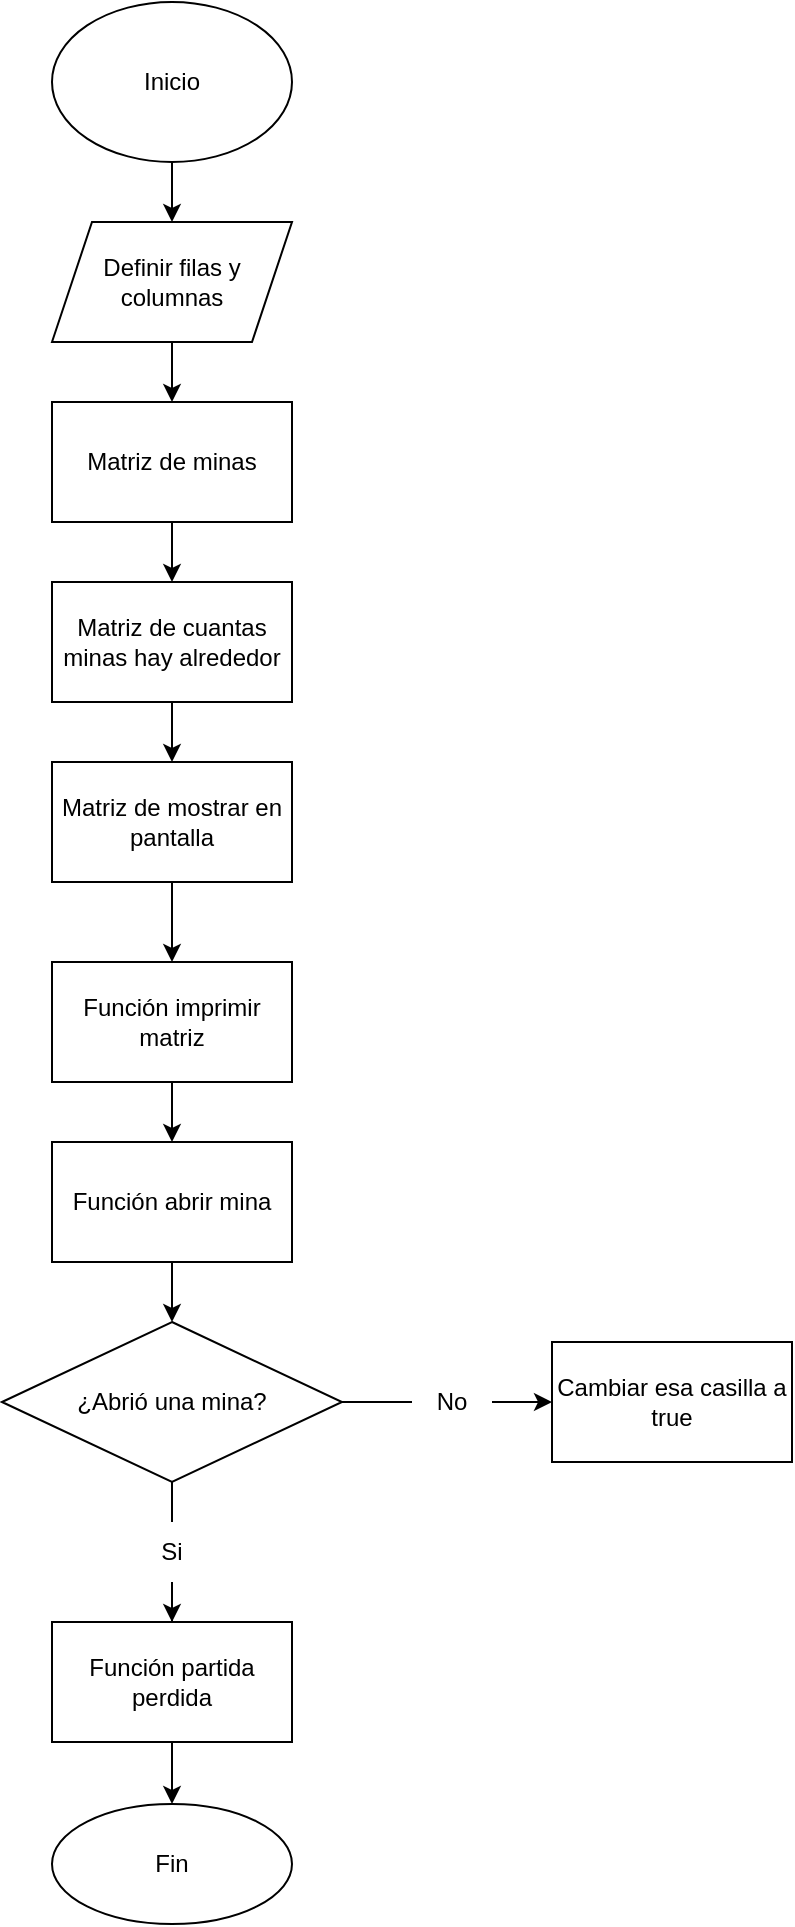 <mxfile version="18.1.3" type="github">
  <diagram id="o6jvTex81GfenW0hnCaR" name="Programa principal">
    <mxGraphModel dx="866" dy="465" grid="1" gridSize="10" guides="1" tooltips="1" connect="1" arrows="1" fold="1" page="1" pageScale="1" pageWidth="1169" pageHeight="827" math="0" shadow="0">
      <root>
        <mxCell id="0" />
        <mxCell id="1" parent="0" />
        <mxCell id="arpzfeqfdPad3zNw-hGP-3" value="" style="edgeStyle=orthogonalEdgeStyle;rounded=0;orthogonalLoop=1;jettySize=auto;html=1;" parent="1" source="arpzfeqfdPad3zNw-hGP-1" target="arpzfeqfdPad3zNw-hGP-2" edge="1">
          <mxGeometry relative="1" as="geometry" />
        </mxCell>
        <mxCell id="arpzfeqfdPad3zNw-hGP-1" value="Inicio" style="ellipse;whiteSpace=wrap;html=1;" parent="1" vertex="1">
          <mxGeometry x="350" y="280" width="120" height="80" as="geometry" />
        </mxCell>
        <mxCell id="arpzfeqfdPad3zNw-hGP-5" value="" style="edgeStyle=orthogonalEdgeStyle;rounded=0;orthogonalLoop=1;jettySize=auto;html=1;" parent="1" source="arpzfeqfdPad3zNw-hGP-2" target="arpzfeqfdPad3zNw-hGP-4" edge="1">
          <mxGeometry relative="1" as="geometry" />
        </mxCell>
        <mxCell id="arpzfeqfdPad3zNw-hGP-2" value="Definir filas y columnas" style="shape=parallelogram;perimeter=parallelogramPerimeter;whiteSpace=wrap;html=1;fixedSize=1;" parent="1" vertex="1">
          <mxGeometry x="350" y="390" width="120" height="60" as="geometry" />
        </mxCell>
        <mxCell id="x7YQmbPDGNPO8EsBWRgd-2" value="" style="edgeStyle=orthogonalEdgeStyle;rounded=0;orthogonalLoop=1;jettySize=auto;html=1;" edge="1" parent="1" source="arpzfeqfdPad3zNw-hGP-4" target="x7YQmbPDGNPO8EsBWRgd-1">
          <mxGeometry relative="1" as="geometry" />
        </mxCell>
        <mxCell id="arpzfeqfdPad3zNw-hGP-4" value="Matriz de minas" style="rounded=0;whiteSpace=wrap;html=1;" parent="1" vertex="1">
          <mxGeometry x="350" y="480" width="120" height="60" as="geometry" />
        </mxCell>
        <mxCell id="x7YQmbPDGNPO8EsBWRgd-4" value="" style="edgeStyle=orthogonalEdgeStyle;rounded=0;orthogonalLoop=1;jettySize=auto;html=1;" edge="1" parent="1" source="x7YQmbPDGNPO8EsBWRgd-1" target="x7YQmbPDGNPO8EsBWRgd-3">
          <mxGeometry relative="1" as="geometry" />
        </mxCell>
        <mxCell id="x7YQmbPDGNPO8EsBWRgd-1" value="Matriz de cuantas minas hay alrededor" style="whiteSpace=wrap;html=1;rounded=0;" vertex="1" parent="1">
          <mxGeometry x="350" y="570" width="120" height="60" as="geometry" />
        </mxCell>
        <mxCell id="x7YQmbPDGNPO8EsBWRgd-12" value="" style="edgeStyle=orthogonalEdgeStyle;rounded=0;orthogonalLoop=1;jettySize=auto;html=1;" edge="1" parent="1" source="x7YQmbPDGNPO8EsBWRgd-3" target="x7YQmbPDGNPO8EsBWRgd-11">
          <mxGeometry relative="1" as="geometry" />
        </mxCell>
        <mxCell id="x7YQmbPDGNPO8EsBWRgd-3" value="Matriz de mostrar en pantalla" style="whiteSpace=wrap;html=1;rounded=0;" vertex="1" parent="1">
          <mxGeometry x="350" y="660" width="120" height="60" as="geometry" />
        </mxCell>
        <mxCell id="x7YQmbPDGNPO8EsBWRgd-10" value="" style="edgeStyle=orthogonalEdgeStyle;rounded=0;orthogonalLoop=1;jettySize=auto;html=1;" edge="1" parent="1" source="x7YQmbPDGNPO8EsBWRgd-7" target="x7YQmbPDGNPO8EsBWRgd-9">
          <mxGeometry relative="1" as="geometry" />
        </mxCell>
        <mxCell id="x7YQmbPDGNPO8EsBWRgd-7" value="Función abrir mina" style="whiteSpace=wrap;html=1;rounded=0;" vertex="1" parent="1">
          <mxGeometry x="350" y="850" width="120" height="60" as="geometry" />
        </mxCell>
        <mxCell id="x7YQmbPDGNPO8EsBWRgd-18" value="" style="edgeStyle=orthogonalEdgeStyle;rounded=0;orthogonalLoop=1;jettySize=auto;html=1;startArrow=none;" edge="1" parent="1" source="x7YQmbPDGNPO8EsBWRgd-19" target="x7YQmbPDGNPO8EsBWRgd-17">
          <mxGeometry relative="1" as="geometry" />
        </mxCell>
        <mxCell id="x7YQmbPDGNPO8EsBWRgd-24" value="" style="edgeStyle=orthogonalEdgeStyle;rounded=0;orthogonalLoop=1;jettySize=auto;html=1;startArrow=none;" edge="1" parent="1" source="x7YQmbPDGNPO8EsBWRgd-25" target="x7YQmbPDGNPO8EsBWRgd-23">
          <mxGeometry relative="1" as="geometry" />
        </mxCell>
        <mxCell id="x7YQmbPDGNPO8EsBWRgd-9" value="¿Abrió una mina?" style="rhombus;whiteSpace=wrap;html=1;rounded=0;" vertex="1" parent="1">
          <mxGeometry x="325" y="940" width="170" height="80" as="geometry" />
        </mxCell>
        <mxCell id="x7YQmbPDGNPO8EsBWRgd-13" value="" style="edgeStyle=orthogonalEdgeStyle;rounded=0;orthogonalLoop=1;jettySize=auto;html=1;" edge="1" parent="1" source="x7YQmbPDGNPO8EsBWRgd-11" target="x7YQmbPDGNPO8EsBWRgd-7">
          <mxGeometry relative="1" as="geometry" />
        </mxCell>
        <mxCell id="x7YQmbPDGNPO8EsBWRgd-11" value="Función imprimir matriz" style="rounded=0;whiteSpace=wrap;html=1;" vertex="1" parent="1">
          <mxGeometry x="350" y="760" width="120" height="60" as="geometry" />
        </mxCell>
        <mxCell id="x7YQmbPDGNPO8EsBWRgd-22" value="" style="edgeStyle=orthogonalEdgeStyle;rounded=0;orthogonalLoop=1;jettySize=auto;html=1;" edge="1" parent="1" source="x7YQmbPDGNPO8EsBWRgd-17" target="x7YQmbPDGNPO8EsBWRgd-21">
          <mxGeometry relative="1" as="geometry" />
        </mxCell>
        <mxCell id="x7YQmbPDGNPO8EsBWRgd-17" value="Función partida perdida" style="whiteSpace=wrap;html=1;rounded=0;" vertex="1" parent="1">
          <mxGeometry x="350" y="1090" width="120" height="60" as="geometry" />
        </mxCell>
        <mxCell id="x7YQmbPDGNPO8EsBWRgd-19" value="Si" style="text;html=1;strokeColor=none;fillColor=none;align=center;verticalAlign=middle;whiteSpace=wrap;rounded=0;" vertex="1" parent="1">
          <mxGeometry x="380" y="1040" width="60" height="30" as="geometry" />
        </mxCell>
        <mxCell id="x7YQmbPDGNPO8EsBWRgd-20" value="" style="edgeStyle=orthogonalEdgeStyle;rounded=0;orthogonalLoop=1;jettySize=auto;html=1;endArrow=none;" edge="1" parent="1" source="x7YQmbPDGNPO8EsBWRgd-9" target="x7YQmbPDGNPO8EsBWRgd-19">
          <mxGeometry relative="1" as="geometry">
            <mxPoint x="410" y="1020" as="sourcePoint" />
            <mxPoint x="410" y="1110" as="targetPoint" />
          </mxGeometry>
        </mxCell>
        <mxCell id="x7YQmbPDGNPO8EsBWRgd-21" value="Fin" style="ellipse;whiteSpace=wrap;html=1;rounded=0;" vertex="1" parent="1">
          <mxGeometry x="350" y="1181" width="120" height="60" as="geometry" />
        </mxCell>
        <mxCell id="x7YQmbPDGNPO8EsBWRgd-23" value="Cambiar esa casilla a true" style="whiteSpace=wrap;html=1;rounded=0;" vertex="1" parent="1">
          <mxGeometry x="600" y="950" width="120" height="60" as="geometry" />
        </mxCell>
        <mxCell id="x7YQmbPDGNPO8EsBWRgd-25" value="No" style="text;html=1;strokeColor=none;fillColor=none;align=center;verticalAlign=middle;whiteSpace=wrap;rounded=0;" vertex="1" parent="1">
          <mxGeometry x="530" y="965" width="40" height="30" as="geometry" />
        </mxCell>
        <mxCell id="x7YQmbPDGNPO8EsBWRgd-26" value="" style="edgeStyle=orthogonalEdgeStyle;rounded=0;orthogonalLoop=1;jettySize=auto;html=1;endArrow=none;" edge="1" parent="1" source="x7YQmbPDGNPO8EsBWRgd-9" target="x7YQmbPDGNPO8EsBWRgd-25">
          <mxGeometry relative="1" as="geometry">
            <mxPoint x="495" y="980" as="sourcePoint" />
            <mxPoint x="600" y="980" as="targetPoint" />
          </mxGeometry>
        </mxCell>
      </root>
    </mxGraphModel>
  </diagram>
</mxfile>
